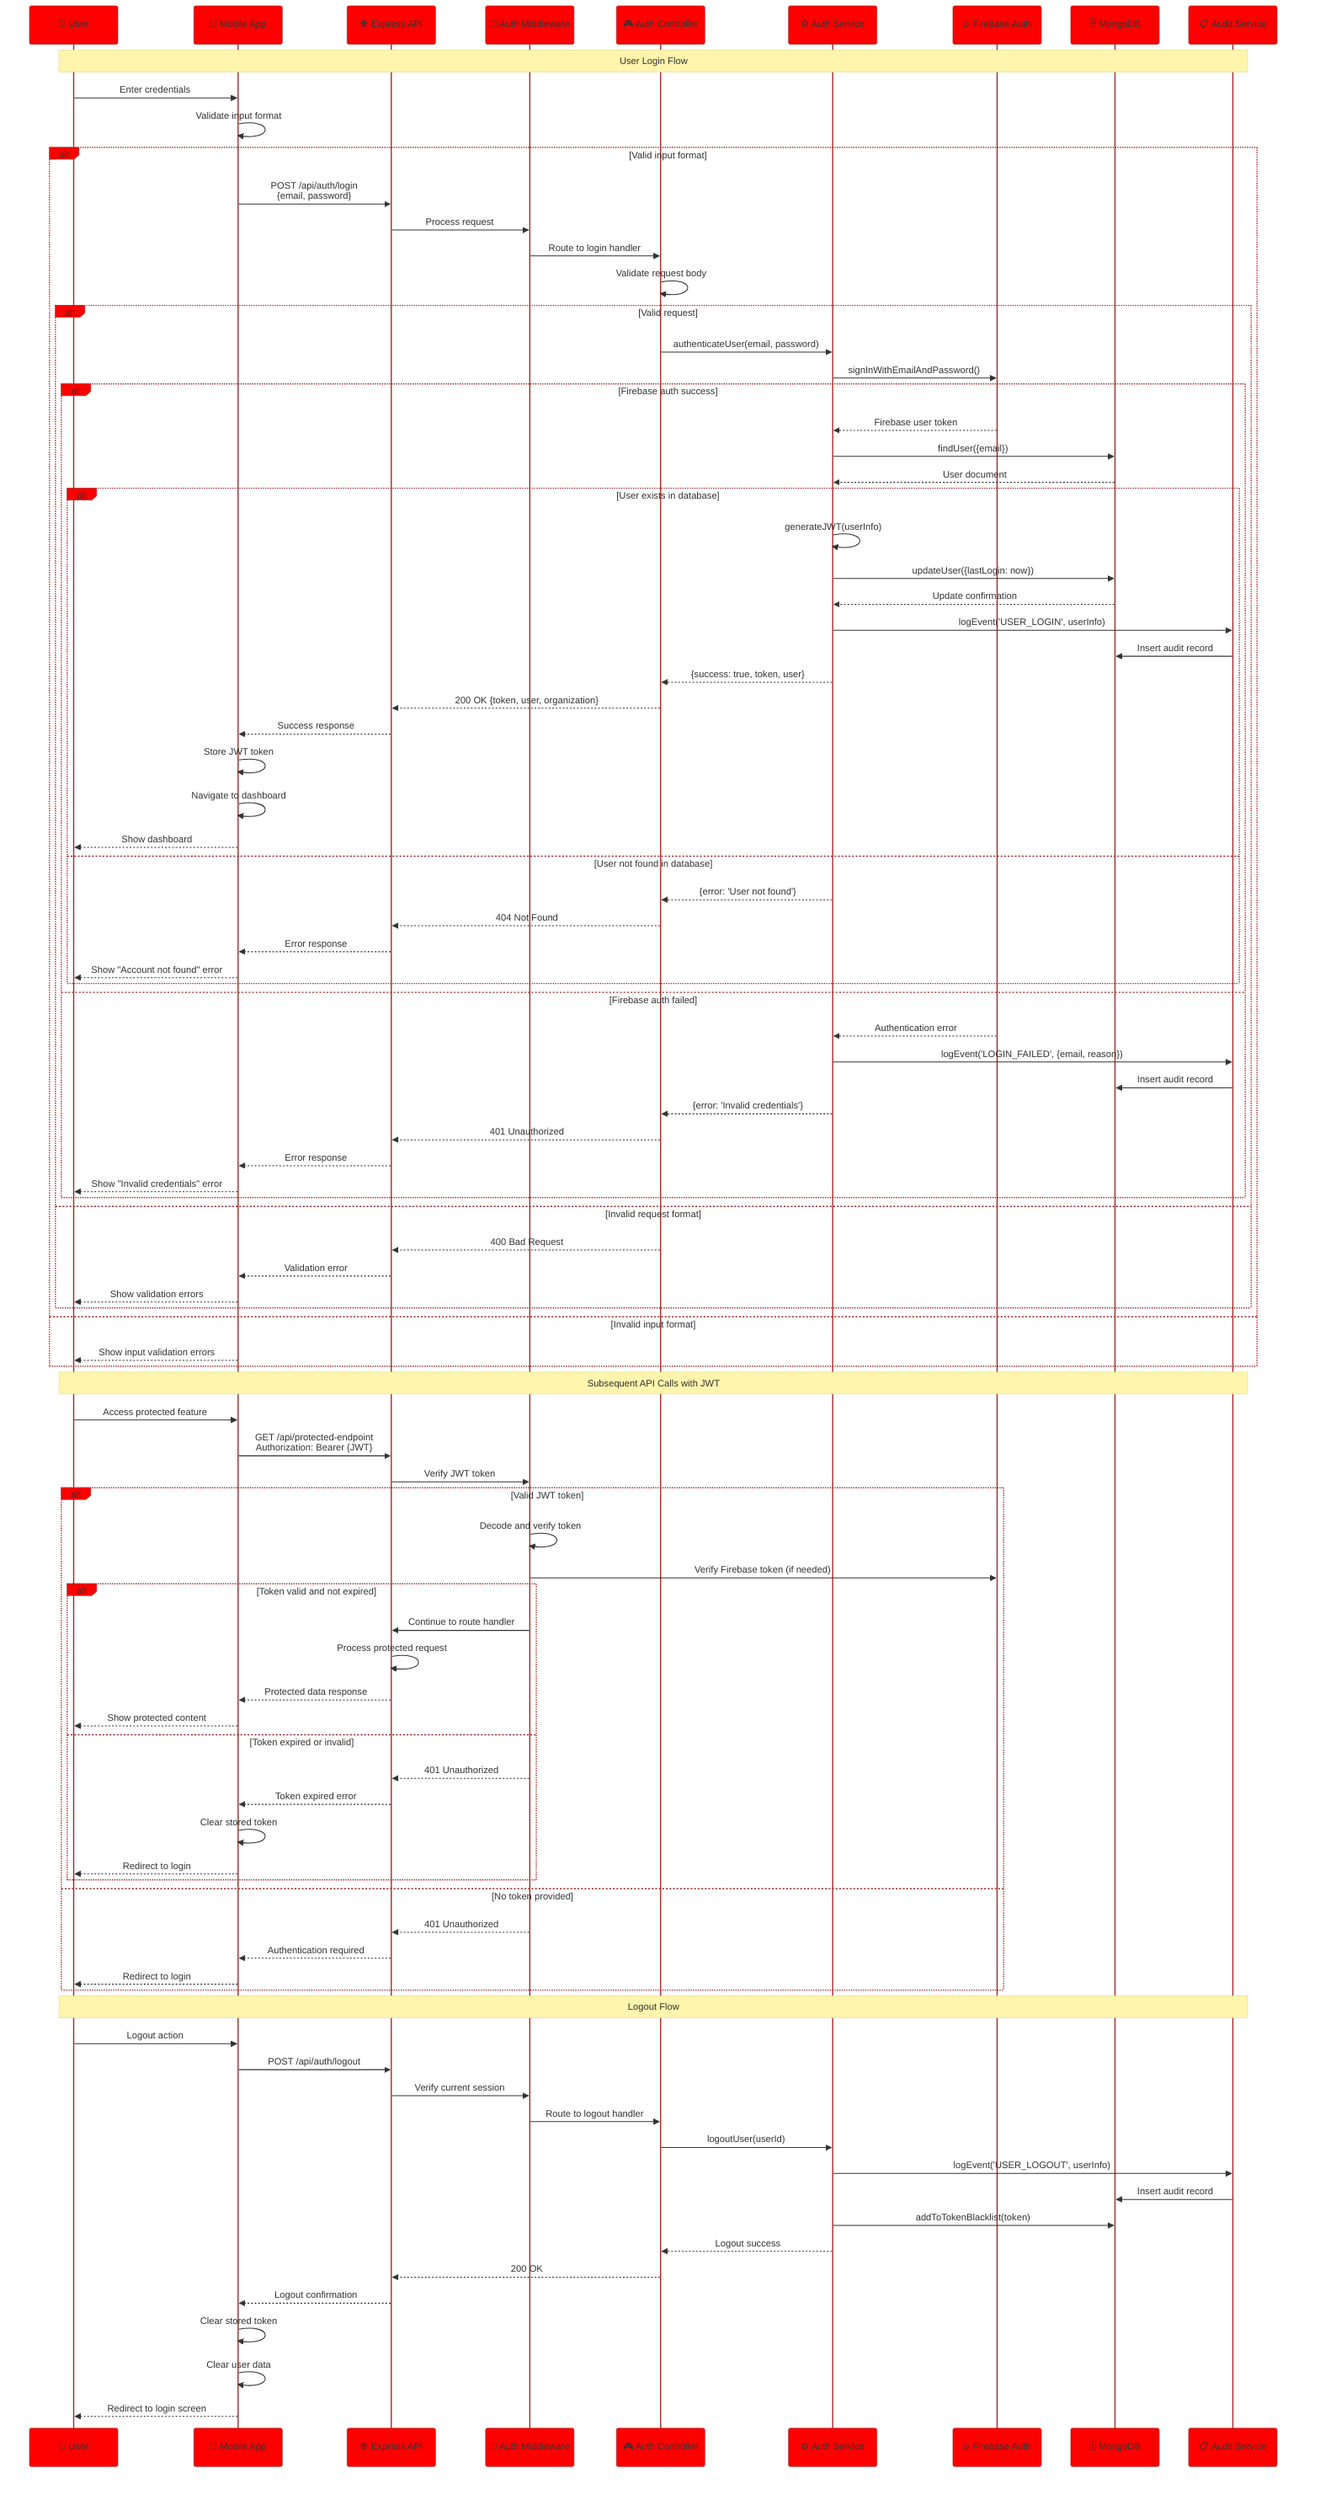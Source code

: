 %%{init: {'theme':'base', 'themeVariables': { 'primaryColor': '#ff0000'}}}%%
%% Login Sequence Diagram - Invoice Management System
%% Created: 2025-01-19
%% Shows the complete user authentication flow

sequenceDiagram
    participant User as 👤 User
    participant Mobile as 📱 Mobile App
    participant API as 🌐 Express API
    participant AuthMW as 🔐 Auth Middleware
    participant AuthController as 🎮 Auth Controller
    participant AuthService as ⚙️ Auth Service
    participant Firebase as 🔥 Firebase Auth
    participant MongoDB as 🗄️ MongoDB
    participant AuditService as 📋 Audit Service

    Note over User, AuditService: User Login Flow
    
    %% Initial login attempt
    User->>Mobile: Enter credentials
    Mobile->>Mobile: Validate input format
    
    alt Valid input format
        Mobile->>API: POST /api/auth/login<br/>{email, password}
        
        API->>AuthMW: Process request
        AuthMW->>AuthController: Route to login handler
        
        AuthController->>AuthController: Validate request body
        
        alt Valid request
            AuthController->>AuthService: authenticateUser(email, password)
            
            %% Firebase authentication
            AuthService->>Firebase: signInWithEmailAndPassword()
            
            alt Firebase auth success
                Firebase-->>AuthService: Firebase user token
                
                %% Get user details from database
                AuthService->>MongoDB: findUser({email})
                MongoDB-->>AuthService: User document
                
                alt User exists in database
                    %% Generate JWT token
                    AuthService->>AuthService: generateJWT(userInfo)
                    
                    %% Update last login
                    AuthService->>MongoDB: updateUser({lastLogin: now})
                    MongoDB-->>AuthService: Update confirmation
                    
                    %% Log successful login
                    AuthService->>AuditService: logEvent('USER_LOGIN', userInfo)
                    AuditService->>MongoDB: Insert audit record
                    
                    AuthService-->>AuthController: {success: true, token, user}
                    AuthController-->>API: 200 OK {token, user, organization}
                    API-->>Mobile: Success response
                    
                    Mobile->>Mobile: Store JWT token
                    Mobile->>Mobile: Navigate to dashboard
                    Mobile-->>User: Show dashboard
                    
                else User not found in database
                    AuthService-->>AuthController: {error: 'User not found'}
                    AuthController-->>API: 404 Not Found
                    API-->>Mobile: Error response
                    Mobile-->>User: Show "Account not found" error
                end
                
            else Firebase auth failed
                Firebase-->>AuthService: Authentication error
                
                %% Log failed login attempt
                AuthService->>AuditService: logEvent('LOGIN_FAILED', {email, reason})
                AuditService->>MongoDB: Insert audit record
                
                AuthService-->>AuthController: {error: 'Invalid credentials'}
                AuthController-->>API: 401 Unauthorized
                API-->>Mobile: Error response
                Mobile-->>User: Show "Invalid credentials" error
            end
            
        else Invalid request format
            AuthController-->>API: 400 Bad Request
            API-->>Mobile: Validation error
            Mobile-->>User: Show validation errors
        end
        
    else Invalid input format
        Mobile-->>User: Show input validation errors
    end
    
    Note over User, AuditService: Subsequent API Calls with JWT
    
    %% Authenticated API call example
    User->>Mobile: Access protected feature
    Mobile->>API: GET /api/protected-endpoint<br/>Authorization: Bearer {JWT}
    
    API->>AuthMW: Verify JWT token
    
    alt Valid JWT token
        AuthMW->>AuthMW: Decode and verify token
        AuthMW->>Firebase: Verify Firebase token (if needed)
        
        alt Token valid and not expired
            AuthMW->>API: Continue to route handler
            API->>API: Process protected request
            API-->>Mobile: Protected data response
            Mobile-->>User: Show protected content
            
        else Token expired or invalid
            AuthMW-->>API: 401 Unauthorized
            API-->>Mobile: Token expired error
            Mobile->>Mobile: Clear stored token
            Mobile-->>User: Redirect to login
        end
        
    else No token provided
        AuthMW-->>API: 401 Unauthorized
        API-->>Mobile: Authentication required
        Mobile-->>User: Redirect to login
    end
    
    Note over User, AuditService: Logout Flow
    
    User->>Mobile: Logout action
    Mobile->>API: POST /api/auth/logout
    
    API->>AuthMW: Verify current session
    AuthMW->>AuthController: Route to logout handler
    
    AuthController->>AuthService: logoutUser(userId)
    
    %% Log logout event
    AuthService->>AuditService: logEvent('USER_LOGOUT', userInfo)
    AuditService->>MongoDB: Insert audit record
    
    %% Optional: Invalidate token on server side
    AuthService->>MongoDB: addToTokenBlacklist(token)
    
    AuthService-->>AuthController: Logout success
    AuthController-->>API: 200 OK
    API-->>Mobile: Logout confirmation
    
    Mobile->>Mobile: Clear stored token
    Mobile->>Mobile: Clear user data
    Mobile-->>User: Redirect to login screen